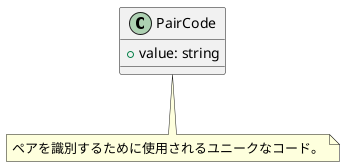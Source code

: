 @startuml PairCode

class "PairCode" as PairCode {
    + value: string
}

note bottom of PairCode
    ペアを識別するために使用されるユニークなコード。
end note

@enduml
